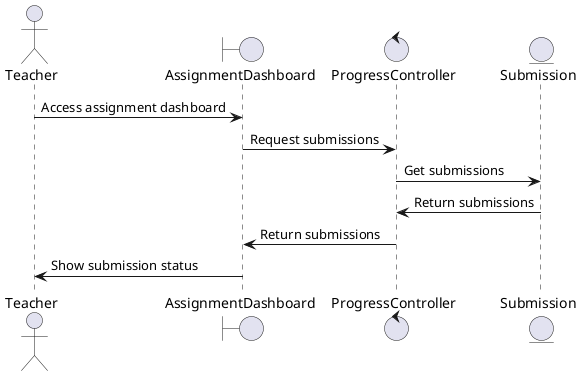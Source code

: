 @startuml ViewStudentSubmissions
actor Teacher
boundary AssignmentDashboard
control ProgressController
entity Submission

Teacher -> AssignmentDashboard: Access assignment dashboard
AssignmentDashboard -> ProgressController: Request submissions
ProgressController -> Submission: Get submissions
Submission -> ProgressController: Return submissions
ProgressController -> AssignmentDashboard: Return submissions
AssignmentDashboard -> Teacher: Show submission status
@enduml
